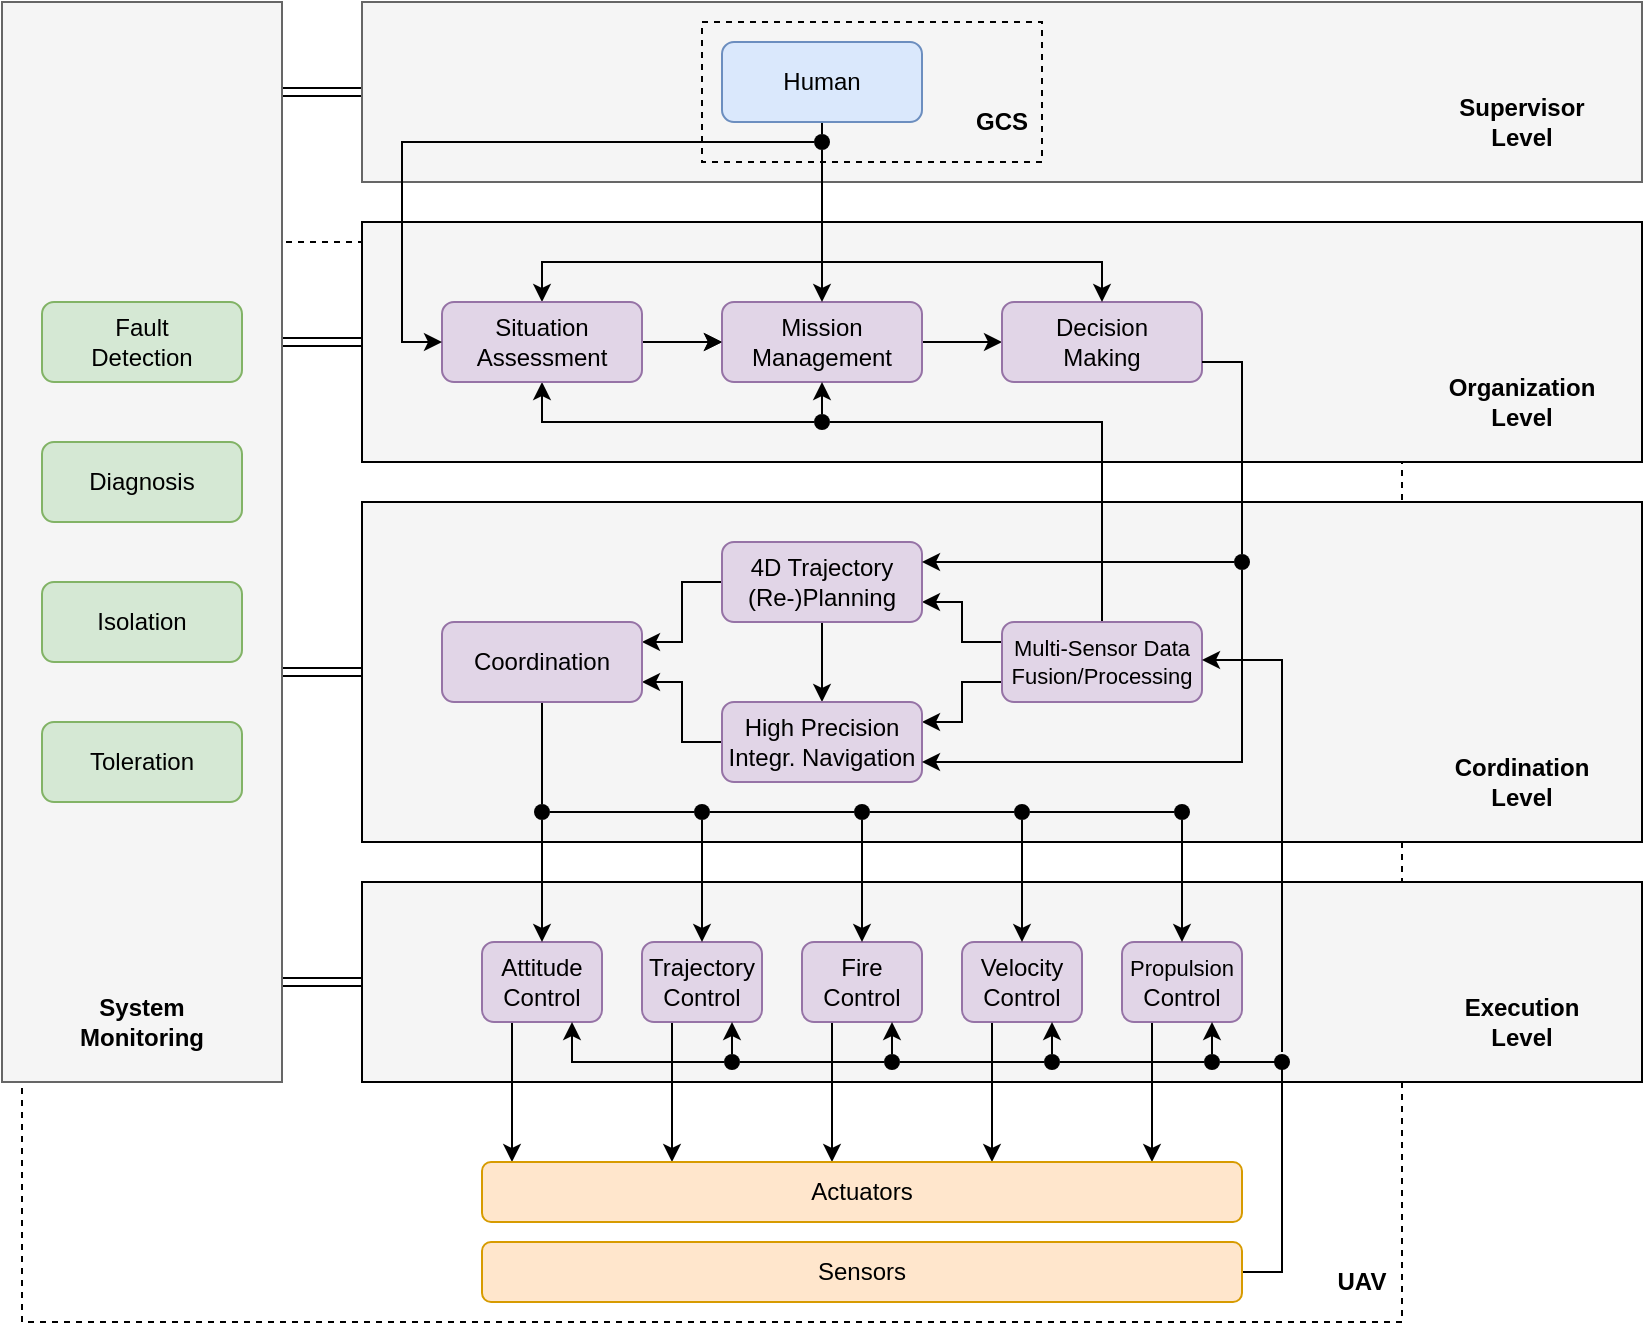 <mxfile version="12.1.4" type="device" pages="1"><diagram id="9xZXBV6ekAi7VDnVgfK0" name="Page-1"><mxGraphModel dx="1729" dy="530" grid="1" gridSize="10" guides="1" tooltips="1" connect="1" arrows="1" fold="1" page="1" pageScale="1" pageWidth="850" pageHeight="1100" math="0" shadow="0"><root><mxCell id="0"/><mxCell id="1" parent="0"/><mxCell id="wY0o9r1TM8tvXdrMcEN--170" value="" style="rounded=0;whiteSpace=wrap;html=1;dashed=1;fillColor=none;" parent="1" vertex="1"><mxGeometry x="-50" y="210" width="690" height="540" as="geometry"/></mxCell><mxCell id="wY0o9r1TM8tvXdrMcEN--191" value="" style="edgeStyle=none;shape=link;rounded=0;orthogonalLoop=1;jettySize=auto;html=1;startArrow=classic;startFill=0;endArrow=classic;endFill=0;strokeColor=#000000;" parent="1" source="wY0o9r1TM8tvXdrMcEN--129" edge="1"><mxGeometry relative="1" as="geometry"><mxPoint x="40" y="135" as="targetPoint"/></mxGeometry></mxCell><mxCell id="wY0o9r1TM8tvXdrMcEN--129" value="" style="rounded=0;whiteSpace=wrap;html=1;fillColor=#f5f5f5;strokeColor=#666666;fontColor=#333333;" parent="1" vertex="1"><mxGeometry x="120" y="90" width="640" height="90" as="geometry"/></mxCell><mxCell id="wY0o9r1TM8tvXdrMcEN--172" value="" style="rounded=0;whiteSpace=wrap;html=1;dashed=1;fillColor=none;" parent="1" vertex="1"><mxGeometry x="290" y="100" width="170" height="70" as="geometry"/></mxCell><mxCell id="wY0o9r1TM8tvXdrMcEN--185" value="" style="rounded=0;orthogonalLoop=1;jettySize=auto;html=1;startArrow=classic;startFill=0;endArrow=classic;endFill=0;strokeColor=#000000;shape=link;" parent="1" source="wY0o9r1TM8tvXdrMcEN--128" edge="1"><mxGeometry relative="1" as="geometry"><mxPoint x="40" y="580" as="targetPoint"/></mxGeometry></mxCell><mxCell id="wY0o9r1TM8tvXdrMcEN--128" value="" style="rounded=0;whiteSpace=wrap;html=1;fillColor=#f5f5f5;strokeColor=#000000;fontColor=#333333;" parent="1" vertex="1"><mxGeometry x="120" y="530" width="640" height="100" as="geometry"/></mxCell><mxCell id="wY0o9r1TM8tvXdrMcEN--187" value="" style="edgeStyle=none;shape=link;rounded=0;orthogonalLoop=1;jettySize=auto;html=1;startArrow=classic;startFill=0;endArrow=classic;endFill=0;strokeColor=#000000;" parent="1" source="wY0o9r1TM8tvXdrMcEN--127" edge="1"><mxGeometry relative="1" as="geometry"><mxPoint x="40" y="425" as="targetPoint"/></mxGeometry></mxCell><mxCell id="wY0o9r1TM8tvXdrMcEN--127" value="" style="rounded=0;whiteSpace=wrap;html=1;fillColor=#f5f5f5;strokeColor=#000000;fontColor=#333333;" parent="1" vertex="1"><mxGeometry x="120" y="340" width="640" height="170" as="geometry"/></mxCell><mxCell id="wY0o9r1TM8tvXdrMcEN--189" value="" style="edgeStyle=none;shape=link;rounded=0;orthogonalLoop=1;jettySize=auto;html=1;startArrow=classic;startFill=0;endArrow=classic;endFill=0;strokeColor=#000000;" parent="1" source="2LVLRNIlhhIpDmuXOOfF-21" edge="1"><mxGeometry relative="1" as="geometry"><mxPoint x="40" y="260" as="targetPoint"/></mxGeometry></mxCell><mxCell id="2LVLRNIlhhIpDmuXOOfF-21" value="" style="rounded=0;whiteSpace=wrap;html=1;fillColor=#f5f5f5;strokeColor=#000000;fontColor=#333333;" parent="1" vertex="1"><mxGeometry x="120" y="200" width="640" height="120" as="geometry"/></mxCell><mxCell id="wY0o9r1TM8tvXdrMcEN--20" value="" style="edgeStyle=orthogonalEdgeStyle;rounded=0;orthogonalLoop=1;jettySize=auto;html=1;endArrow=classic;endFill=1;" parent="1" source="SJ9XH6IDvFnvGOg-1nQ6-1" target="SJ9XH6IDvFnvGOg-1nQ6-2" edge="1"><mxGeometry relative="1" as="geometry"/></mxCell><mxCell id="wY0o9r1TM8tvXdrMcEN--21" value="" style="edgeStyle=orthogonalEdgeStyle;rounded=0;orthogonalLoop=1;jettySize=auto;html=1;endArrow=classic;endFill=1;" parent="1" source="SJ9XH6IDvFnvGOg-1nQ6-2" target="2LVLRNIlhhIpDmuXOOfF-1" edge="1"><mxGeometry relative="1" as="geometry"><Array as="points"><mxPoint x="320" y="250"/><mxPoint x="320" y="250"/></Array></mxGeometry></mxCell><mxCell id="SJ9XH6IDvFnvGOg-1nQ6-2" value="&lt;div&gt;Mission&lt;/div&gt;&lt;div&gt;Management&lt;/div&gt;" style="rounded=1;whiteSpace=wrap;html=1;fillColor=#e1d5e7;strokeColor=#9673a6;" parent="1" vertex="1"><mxGeometry x="300" y="240" width="100" height="40" as="geometry"/></mxCell><mxCell id="wY0o9r1TM8tvXdrMcEN--81" value="" style="edgeStyle=orthogonalEdgeStyle;rounded=0;orthogonalLoop=1;jettySize=auto;html=1;startArrow=none;startFill=0;endArrow=classic;endFill=1;exitX=0;exitY=0.25;exitDx=0;exitDy=0;entryX=1;entryY=0.75;entryDx=0;entryDy=0;" parent="1" source="SJ9XH6IDvFnvGOg-1nQ6-8" target="2LVLRNIlhhIpDmuXOOfF-6" edge="1"><mxGeometry relative="1" as="geometry"><mxPoint x="470" y="360" as="targetPoint"/><Array as="points"><mxPoint x="420" y="410"/><mxPoint x="420" y="390"/></Array></mxGeometry></mxCell><mxCell id="wY0o9r1TM8tvXdrMcEN--83" value="" style="edgeStyle=orthogonalEdgeStyle;rounded=0;orthogonalLoop=1;jettySize=auto;html=1;startArrow=none;startFill=0;endArrow=classic;endFill=1;entryX=1;entryY=0.25;entryDx=0;entryDy=0;exitX=0;exitY=0.75;exitDx=0;exitDy=0;" parent="1" source="SJ9XH6IDvFnvGOg-1nQ6-8" target="2LVLRNIlhhIpDmuXOOfF-7" edge="1"><mxGeometry relative="1" as="geometry"><mxPoint x="490" y="480" as="targetPoint"/><Array as="points"><mxPoint x="420" y="430"/><mxPoint x="420" y="450"/></Array></mxGeometry></mxCell><mxCell id="wY0o9r1TM8tvXdrMcEN--135" value="" style="edgeStyle=orthogonalEdgeStyle;rounded=0;orthogonalLoop=1;jettySize=auto;html=1;startArrow=none;startFill=0;endArrow=none;endFill=0;strokeColor=#000000;entryX=1;entryY=0.5;entryDx=0;entryDy=0;" parent="1" source="SJ9XH6IDvFnvGOg-1nQ6-8" target="wY0o9r1TM8tvXdrMcEN--92" edge="1"><mxGeometry relative="1" as="geometry"><mxPoint x="490" y="320" as="targetPoint"/><Array as="points"><mxPoint x="490" y="300"/></Array></mxGeometry></mxCell><mxCell id="SJ9XH6IDvFnvGOg-1nQ6-8" value="&lt;div style=&quot;font-size: 11px&quot;&gt;&lt;font style=&quot;font-size: 11px&quot;&gt;Multi-Sensor Data Fusion/Processing&lt;br&gt;&lt;/font&gt;&lt;/div&gt;" style="rounded=1;whiteSpace=wrap;html=1;fillColor=#e1d5e7;strokeColor=#9673a6;" parent="1" vertex="1"><mxGeometry x="440" y="400" width="100" height="40" as="geometry"/></mxCell><mxCell id="2LVLRNIlhhIpDmuXOOfF-1" value="&lt;div&gt;Decision&lt;/div&gt;&lt;div&gt;Making&lt;br&gt;&lt;/div&gt;" style="rounded=1;whiteSpace=wrap;html=1;fillColor=#e1d5e7;strokeColor=#9673a6;" parent="1" vertex="1"><mxGeometry x="440" y="240" width="100" height="40" as="geometry"/></mxCell><mxCell id="2LVLRNIlhhIpDmuXOOfF-4" value="&lt;div&gt;&lt;b&gt;Organization&lt;/b&gt;&lt;/div&gt;&lt;div&gt;&lt;b&gt;Level&lt;/b&gt;&lt;/div&gt;" style="text;html=1;strokeColor=none;fillColor=none;align=center;verticalAlign=middle;whiteSpace=wrap;rounded=0;" parent="1" vertex="1"><mxGeometry x="640" y="260" width="120" height="60" as="geometry"/></mxCell><mxCell id="wY0o9r1TM8tvXdrMcEN--72" value="" style="edgeStyle=orthogonalEdgeStyle;rounded=0;orthogonalLoop=1;jettySize=auto;html=1;startArrow=none;startFill=0;endArrow=classic;endFill=1;" parent="1" source="2LVLRNIlhhIpDmuXOOfF-6" target="2LVLRNIlhhIpDmuXOOfF-7" edge="1"><mxGeometry relative="1" as="geometry"/></mxCell><mxCell id="wY0o9r1TM8tvXdrMcEN--76" value="" style="edgeStyle=orthogonalEdgeStyle;rounded=0;orthogonalLoop=1;jettySize=auto;html=1;startArrow=none;startFill=0;endArrow=classic;endFill=1;entryX=1;entryY=0.25;entryDx=0;entryDy=0;" parent="1" source="2LVLRNIlhhIpDmuXOOfF-6" target="2LVLRNIlhhIpDmuXOOfF-8" edge="1"><mxGeometry relative="1" as="geometry"><mxPoint x="360" y="380" as="targetPoint"/><Array as="points"><mxPoint x="280" y="380"/><mxPoint x="280" y="410"/></Array></mxGeometry></mxCell><mxCell id="2LVLRNIlhhIpDmuXOOfF-6" value="&lt;div&gt;4D Trajectory&lt;/div&gt;&lt;div&gt;(Re-)Planning&lt;/div&gt;" style="rounded=1;whiteSpace=wrap;html=1;fillColor=#e1d5e7;strokeColor=#9673a6;" parent="1" vertex="1"><mxGeometry x="300" y="360" width="100" height="40" as="geometry"/></mxCell><mxCell id="wY0o9r1TM8tvXdrMcEN--74" value="" style="edgeStyle=orthogonalEdgeStyle;rounded=0;orthogonalLoop=1;jettySize=auto;html=1;startArrow=none;startFill=0;endArrow=classic;endFill=1;entryX=1;entryY=0.75;entryDx=0;entryDy=0;" parent="1" source="2LVLRNIlhhIpDmuXOOfF-7" target="2LVLRNIlhhIpDmuXOOfF-8" edge="1"><mxGeometry relative="1" as="geometry"><mxPoint x="360" y="460" as="targetPoint"/></mxGeometry></mxCell><mxCell id="2LVLRNIlhhIpDmuXOOfF-7" value="&lt;div&gt;&lt;font style=&quot;font-size: 12px&quot;&gt;&lt;font style=&quot;font-size: 12px&quot;&gt;High Precision&lt;/font&gt; Integr. Navigation&lt;/font&gt;&lt;/div&gt;" style="rounded=1;whiteSpace=wrap;html=1;fillColor=#e1d5e7;strokeColor=#9673a6;" parent="1" vertex="1"><mxGeometry x="300" y="440" width="100" height="40" as="geometry"/></mxCell><mxCell id="wY0o9r1TM8tvXdrMcEN--103" value="" style="edgeStyle=none;rounded=0;orthogonalLoop=1;jettySize=auto;html=1;startArrow=none;startFill=0;endArrow=none;endFill=0;strokeColor=#000000;entryX=0.5;entryY=0;entryDx=0;entryDy=0;" parent="1" source="2LVLRNIlhhIpDmuXOOfF-8" target="wY0o9r1TM8tvXdrMcEN--101" edge="1"><mxGeometry relative="1" as="geometry"><mxPoint x="210" y="520" as="targetPoint"/></mxGeometry></mxCell><mxCell id="2LVLRNIlhhIpDmuXOOfF-8" value="Coordination" style="rounded=1;whiteSpace=wrap;html=1;fillColor=#e1d5e7;strokeColor=#9673a6;" parent="1" vertex="1"><mxGeometry x="160" y="400" width="100" height="40" as="geometry"/></mxCell><mxCell id="2LVLRNIlhhIpDmuXOOfF-10" value="&lt;b&gt;Cordination&lt;/b&gt;&lt;div&gt;&lt;b&gt;Level&lt;/b&gt;&lt;/div&gt;" style="text;html=1;strokeColor=none;fillColor=none;align=center;verticalAlign=middle;whiteSpace=wrap;rounded=0;" parent="1" vertex="1"><mxGeometry x="640" y="450" width="120" height="60" as="geometry"/></mxCell><mxCell id="wY0o9r1TM8tvXdrMcEN--143" value="" style="edgeStyle=none;rounded=0;orthogonalLoop=1;jettySize=auto;html=1;startArrow=none;startFill=0;endArrow=classic;endFill=1;strokeColor=#000000;exitX=0.25;exitY=1;exitDx=0;exitDy=0;" parent="1" source="2LVLRNIlhhIpDmuXOOfF-12" edge="1"><mxGeometry relative="1" as="geometry"><mxPoint x="195" y="670" as="targetPoint"/></mxGeometry></mxCell><mxCell id="2LVLRNIlhhIpDmuXOOfF-12" value="&lt;div&gt;Attitude &lt;br&gt;&lt;/div&gt;&lt;div&gt;Control&lt;/div&gt;" style="rounded=1;whiteSpace=wrap;html=1;fillColor=#e1d5e7;strokeColor=#9673a6;" parent="1" vertex="1"><mxGeometry x="180" y="560" width="60" height="40" as="geometry"/></mxCell><mxCell id="wY0o9r1TM8tvXdrMcEN--144" value="" style="edgeStyle=none;rounded=0;orthogonalLoop=1;jettySize=auto;html=1;startArrow=none;startFill=0;endArrow=classic;endFill=1;strokeColor=#000000;exitX=0.25;exitY=1;exitDx=0;exitDy=0;" parent="1" source="2LVLRNIlhhIpDmuXOOfF-13" edge="1"><mxGeometry relative="1" as="geometry"><mxPoint x="275" y="670" as="targetPoint"/></mxGeometry></mxCell><mxCell id="2LVLRNIlhhIpDmuXOOfF-13" value="Trajectory Control" style="rounded=1;whiteSpace=wrap;html=1;fillColor=#e1d5e7;strokeColor=#9673a6;" parent="1" vertex="1"><mxGeometry x="260" y="560" width="60" height="40" as="geometry"/></mxCell><mxCell id="wY0o9r1TM8tvXdrMcEN--145" value="" style="edgeStyle=none;rounded=0;orthogonalLoop=1;jettySize=auto;html=1;startArrow=none;startFill=0;endArrow=classic;endFill=1;strokeColor=#000000;exitX=0.25;exitY=1;exitDx=0;exitDy=0;" parent="1" source="2LVLRNIlhhIpDmuXOOfF-14" edge="1"><mxGeometry relative="1" as="geometry"><mxPoint x="355" y="670" as="targetPoint"/></mxGeometry></mxCell><mxCell id="2LVLRNIlhhIpDmuXOOfF-14" value="&lt;div&gt;Fire &lt;br&gt;&lt;/div&gt;&lt;div&gt;Control&lt;/div&gt;" style="rounded=1;whiteSpace=wrap;html=1;fillColor=#e1d5e7;strokeColor=#9673a6;" parent="1" vertex="1"><mxGeometry x="340" y="560" width="60" height="40" as="geometry"/></mxCell><mxCell id="wY0o9r1TM8tvXdrMcEN--146" value="" style="edgeStyle=none;rounded=0;orthogonalLoop=1;jettySize=auto;html=1;startArrow=none;startFill=0;endArrow=classic;endFill=1;strokeColor=#000000;exitX=0.25;exitY=1;exitDx=0;exitDy=0;" parent="1" source="2LVLRNIlhhIpDmuXOOfF-15" edge="1"><mxGeometry relative="1" as="geometry"><mxPoint x="435" y="670" as="targetPoint"/></mxGeometry></mxCell><mxCell id="2LVLRNIlhhIpDmuXOOfF-15" value="&lt;div&gt;Velocity &lt;br&gt;&lt;/div&gt;&lt;div&gt;Control&lt;/div&gt;" style="rounded=1;whiteSpace=wrap;html=1;fillColor=#e1d5e7;strokeColor=#9673a6;" parent="1" vertex="1"><mxGeometry x="420" y="560" width="60" height="40" as="geometry"/></mxCell><mxCell id="wY0o9r1TM8tvXdrMcEN--147" value="" style="edgeStyle=none;rounded=0;orthogonalLoop=1;jettySize=auto;html=1;startArrow=none;startFill=0;endArrow=classic;endFill=1;strokeColor=#000000;exitX=0.25;exitY=1;exitDx=0;exitDy=0;" parent="1" source="2LVLRNIlhhIpDmuXOOfF-16" edge="1"><mxGeometry relative="1" as="geometry"><mxPoint x="515" y="670" as="targetPoint"/></mxGeometry></mxCell><mxCell id="2LVLRNIlhhIpDmuXOOfF-16" value="&lt;font style=&quot;font-size: 11px&quot;&gt;Propulsion &lt;font style=&quot;font-size: 12px&quot;&gt;Control&lt;/font&gt;&lt;/font&gt;" style="rounded=1;whiteSpace=wrap;html=1;fillColor=#e1d5e7;strokeColor=#9673a6;" parent="1" vertex="1"><mxGeometry x="500" y="560" width="60" height="40" as="geometry"/></mxCell><mxCell id="2LVLRNIlhhIpDmuXOOfF-17" value="&lt;b&gt;Execution&lt;br&gt;&lt;/b&gt;&lt;div&gt;&lt;b&gt;Level&lt;/b&gt;&lt;/div&gt;" style="text;html=1;strokeColor=none;fillColor=none;align=center;verticalAlign=middle;whiteSpace=wrap;rounded=0;" parent="1" vertex="1"><mxGeometry x="640" y="570" width="120" height="60" as="geometry"/></mxCell><mxCell id="2LVLRNIlhhIpDmuXOOfF-22" value="&lt;div&gt;&lt;b&gt;Supervisor&lt;/b&gt;&lt;/div&gt;&lt;div&gt;&lt;b&gt;Level&lt;/b&gt;&lt;/div&gt;" style="text;html=1;strokeColor=none;fillColor=none;align=center;verticalAlign=middle;whiteSpace=wrap;rounded=0;" parent="1" vertex="1"><mxGeometry x="640" y="120" width="120" height="60" as="geometry"/></mxCell><mxCell id="wY0o9r1TM8tvXdrMcEN--13" value="Actuators" style="rounded=1;whiteSpace=wrap;html=1;fillColor=#ffe6cc;strokeColor=#d79b00;" parent="1" vertex="1"><mxGeometry x="180" y="670" width="380" height="30" as="geometry"/></mxCell><mxCell id="wY0o9r1TM8tvXdrMcEN--165" value="" style="edgeStyle=orthogonalEdgeStyle;rounded=0;orthogonalLoop=1;jettySize=auto;html=1;startArrow=none;startFill=0;endArrow=none;endFill=0;strokeColor=#000000;entryX=1;entryY=0.5;entryDx=0;entryDy=0;exitX=1;exitY=0.5;exitDx=0;exitDy=0;" parent="1" source="wY0o9r1TM8tvXdrMcEN--14" target="wY0o9r1TM8tvXdrMcEN--155" edge="1"><mxGeometry relative="1" as="geometry"><mxPoint x="640" y="705" as="targetPoint"/></mxGeometry></mxCell><mxCell id="wY0o9r1TM8tvXdrMcEN--14" value="Sensors" style="rounded=1;whiteSpace=wrap;html=1;fillColor=#ffe6cc;strokeColor=#d79b00;" parent="1" vertex="1"><mxGeometry x="180" y="710" width="380" height="30" as="geometry"/></mxCell><mxCell id="wY0o9r1TM8tvXdrMcEN--23" value="" style="rounded=0;orthogonalLoop=1;jettySize=auto;html=1;endArrow=none;endFill=0;entryX=0.5;entryY=0;entryDx=0;entryDy=0;exitX=0.5;exitY=1;exitDx=0;exitDy=0;" parent="1" source="wY0o9r1TM8tvXdrMcEN--17" target="wY0o9r1TM8tvXdrMcEN--57" edge="1"><mxGeometry relative="1" as="geometry"><mxPoint x="80" y="80" as="targetPoint"/></mxGeometry></mxCell><mxCell id="wY0o9r1TM8tvXdrMcEN--17" value="Human" style="rounded=1;whiteSpace=wrap;html=1;fillColor=#dae8fc;strokeColor=#6c8ebf;" parent="1" vertex="1"><mxGeometry x="300" y="110" width="100" height="40" as="geometry"/></mxCell><mxCell id="wY0o9r1TM8tvXdrMcEN--50" value="" style="edgeStyle=orthogonalEdgeStyle;rounded=0;orthogonalLoop=1;jettySize=auto;html=1;startArrow=classic;startFill=1;endArrow=classic;endFill=1;entryX=0.5;entryY=0;entryDx=0;entryDy=0;exitX=0.5;exitY=0;exitDx=0;exitDy=0;" parent="1" source="SJ9XH6IDvFnvGOg-1nQ6-1" target="2LVLRNIlhhIpDmuXOOfF-1" edge="1"><mxGeometry relative="1" as="geometry"><mxPoint x="420" y="144.0" as="sourcePoint"/><mxPoint x="420" y="225" as="targetPoint"/><Array as="points"><mxPoint x="210" y="220"/><mxPoint x="490" y="220"/></Array></mxGeometry></mxCell><mxCell id="wY0o9r1TM8tvXdrMcEN--66" value="" style="edgeStyle=orthogonalEdgeStyle;rounded=0;orthogonalLoop=1;jettySize=auto;html=1;startArrow=none;startFill=0;endArrow=none;endFill=0;exitX=1;exitY=0.75;exitDx=0;exitDy=0;" parent="1" source="2LVLRNIlhhIpDmuXOOfF-1" target="wY0o9r1TM8tvXdrMcEN--65" edge="1"><mxGeometry relative="1" as="geometry"><mxPoint x="560" y="264" as="sourcePoint"/></mxGeometry></mxCell><mxCell id="wY0o9r1TM8tvXdrMcEN--59" value="" style="rounded=0;orthogonalLoop=1;jettySize=auto;html=1;startArrow=none;startFill=0;endArrow=classic;endFill=1;entryX=0;entryY=0.5;entryDx=0;entryDy=0;" parent="1" source="SJ9XH6IDvFnvGOg-1nQ6-1" target="SJ9XH6IDvFnvGOg-1nQ6-2" edge="1"><mxGeometry relative="1" as="geometry"><mxPoint x="140" y="265" as="targetPoint"/></mxGeometry></mxCell><mxCell id="wY0o9r1TM8tvXdrMcEN--62" value="" style="rounded=0;orthogonalLoop=1;jettySize=auto;html=1;startArrow=none;startFill=0;endArrow=classic;endFill=1;entryX=0.5;entryY=0;entryDx=0;entryDy=0;" parent="1" source="wY0o9r1TM8tvXdrMcEN--57" target="SJ9XH6IDvFnvGOg-1nQ6-2" edge="1"><mxGeometry relative="1" as="geometry"><mxPoint x="55" y="180" as="targetPoint"/></mxGeometry></mxCell><mxCell id="wY0o9r1TM8tvXdrMcEN--57" value="" style="ellipse;whiteSpace=wrap;html=1;aspect=fixed;dashed=1;fillColor=#000000;strokeColor=none;" parent="1" vertex="1"><mxGeometry x="346" y="156" width="8" height="8" as="geometry"/></mxCell><mxCell id="wY0o9r1TM8tvXdrMcEN--69" value="" style="edgeStyle=orthogonalEdgeStyle;rounded=0;orthogonalLoop=1;jettySize=auto;html=1;startArrow=none;startFill=0;endArrow=classic;endFill=1;entryX=1;entryY=0.25;entryDx=0;entryDy=0;" parent="1" source="wY0o9r1TM8tvXdrMcEN--65" target="2LVLRNIlhhIpDmuXOOfF-6" edge="1"><mxGeometry relative="1" as="geometry"><Array as="points"><mxPoint x="500" y="370"/><mxPoint x="500" y="370"/></Array></mxGeometry></mxCell><mxCell id="wY0o9r1TM8tvXdrMcEN--71" value="" style="edgeStyle=orthogonalEdgeStyle;rounded=0;orthogonalLoop=1;jettySize=auto;html=1;startArrow=none;startFill=0;endArrow=classic;endFill=1;entryX=1;entryY=0.75;entryDx=0;entryDy=0;" parent="1" source="wY0o9r1TM8tvXdrMcEN--65" target="2LVLRNIlhhIpDmuXOOfF-7" edge="1"><mxGeometry relative="1" as="geometry"><mxPoint x="560" y="465" as="targetPoint"/><Array as="points"><mxPoint x="560" y="470"/></Array></mxGeometry></mxCell><mxCell id="wY0o9r1TM8tvXdrMcEN--65" value="" style="ellipse;whiteSpace=wrap;html=1;dashed=1;fillColor=#000000;strokeColor=none;aspect=fixed;" parent="1" vertex="1"><mxGeometry x="556" y="366" width="8" height="8" as="geometry"/></mxCell><mxCell id="wY0o9r1TM8tvXdrMcEN--137" value="" style="rounded=0;orthogonalLoop=1;jettySize=auto;html=1;startArrow=none;startFill=0;endArrow=classic;endFill=1;strokeColor=#000000;entryX=0.5;entryY=1;entryDx=0;entryDy=0;" parent="1" source="wY0o9r1TM8tvXdrMcEN--92" target="SJ9XH6IDvFnvGOg-1nQ6-2" edge="1"><mxGeometry relative="1" as="geometry"><mxPoint x="346" y="216" as="targetPoint"/></mxGeometry></mxCell><mxCell id="wY0o9r1TM8tvXdrMcEN--139" value="" style="edgeStyle=orthogonalEdgeStyle;rounded=0;orthogonalLoop=1;jettySize=auto;html=1;startArrow=none;startFill=0;endArrow=classic;endFill=1;strokeColor=#000000;entryX=0.5;entryY=1;entryDx=0;entryDy=0;" parent="1" source="wY0o9r1TM8tvXdrMcEN--92" target="SJ9XH6IDvFnvGOg-1nQ6-1" edge="1"><mxGeometry relative="1" as="geometry"><mxPoint x="266" y="300" as="targetPoint"/></mxGeometry></mxCell><mxCell id="wY0o9r1TM8tvXdrMcEN--92" value="" style="ellipse;whiteSpace=wrap;html=1;aspect=fixed;dashed=1;fillColor=#000000;strokeColor=none;" parent="1" vertex="1"><mxGeometry x="346" y="296" width="8" height="8" as="geometry"/></mxCell><mxCell id="wY0o9r1TM8tvXdrMcEN--110" value="" style="rounded=0;orthogonalLoop=1;jettySize=auto;html=1;startArrow=none;startFill=0;endArrow=none;endFill=0;strokeColor=#000000;" parent="1" source="wY0o9r1TM8tvXdrMcEN--101" target="wY0o9r1TM8tvXdrMcEN--109" edge="1"><mxGeometry relative="1" as="geometry"/></mxCell><mxCell id="wY0o9r1TM8tvXdrMcEN--118" value="" style="rounded=0;orthogonalLoop=1;jettySize=auto;html=1;startArrow=none;startFill=0;endArrow=classic;endFill=1;strokeColor=#000000;entryX=0.5;entryY=0;entryDx=0;entryDy=0;" parent="1" source="wY0o9r1TM8tvXdrMcEN--101" target="2LVLRNIlhhIpDmuXOOfF-12" edge="1"><mxGeometry relative="1" as="geometry"><mxPoint x="210" y="625" as="targetPoint"/></mxGeometry></mxCell><mxCell id="wY0o9r1TM8tvXdrMcEN--101" value="" style="ellipse;whiteSpace=wrap;html=1;dashed=1;fillColor=#000000;strokeColor=none;aspect=fixed;" parent="1" vertex="1"><mxGeometry x="206" y="491" width="8" height="8" as="geometry"/></mxCell><mxCell id="wY0o9r1TM8tvXdrMcEN--112" value="" style="rounded=0;orthogonalLoop=1;jettySize=auto;html=1;startArrow=none;startFill=0;endArrow=none;endFill=0;strokeColor=#000000;" parent="1" source="wY0o9r1TM8tvXdrMcEN--109" target="wY0o9r1TM8tvXdrMcEN--111" edge="1"><mxGeometry relative="1" as="geometry"/></mxCell><mxCell id="wY0o9r1TM8tvXdrMcEN--120" value="" style="edgeStyle=none;rounded=0;orthogonalLoop=1;jettySize=auto;html=1;startArrow=none;startFill=0;endArrow=classic;endFill=1;strokeColor=#000000;entryX=0.5;entryY=0;entryDx=0;entryDy=0;" parent="1" source="wY0o9r1TM8tvXdrMcEN--109" target="2LVLRNIlhhIpDmuXOOfF-13" edge="1"><mxGeometry relative="1" as="geometry"><mxPoint x="290" y="625" as="targetPoint"/></mxGeometry></mxCell><mxCell id="wY0o9r1TM8tvXdrMcEN--109" value="" style="ellipse;whiteSpace=wrap;html=1;dashed=1;fillColor=#000000;strokeColor=none;aspect=fixed;" parent="1" vertex="1"><mxGeometry x="286" y="491" width="8" height="8" as="geometry"/></mxCell><mxCell id="wY0o9r1TM8tvXdrMcEN--114" value="" style="rounded=0;orthogonalLoop=1;jettySize=auto;html=1;startArrow=none;startFill=0;endArrow=none;endFill=0;strokeColor=#000000;" parent="1" source="wY0o9r1TM8tvXdrMcEN--111" target="wY0o9r1TM8tvXdrMcEN--113" edge="1"><mxGeometry relative="1" as="geometry"/></mxCell><mxCell id="wY0o9r1TM8tvXdrMcEN--122" value="" style="edgeStyle=none;rounded=0;orthogonalLoop=1;jettySize=auto;html=1;startArrow=none;startFill=0;endArrow=classic;endFill=1;strokeColor=#000000;entryX=0.5;entryY=0;entryDx=0;entryDy=0;" parent="1" source="wY0o9r1TM8tvXdrMcEN--111" target="2LVLRNIlhhIpDmuXOOfF-14" edge="1"><mxGeometry relative="1" as="geometry"><mxPoint x="370" y="625" as="targetPoint"/></mxGeometry></mxCell><mxCell id="wY0o9r1TM8tvXdrMcEN--111" value="" style="ellipse;whiteSpace=wrap;html=1;dashed=1;fillColor=#000000;strokeColor=none;aspect=fixed;" parent="1" vertex="1"><mxGeometry x="366" y="491" width="8" height="8" as="geometry"/></mxCell><mxCell id="wY0o9r1TM8tvXdrMcEN--116" value="" style="rounded=0;orthogonalLoop=1;jettySize=auto;html=1;startArrow=none;startFill=0;endArrow=none;endFill=0;strokeColor=#000000;" parent="1" source="wY0o9r1TM8tvXdrMcEN--113" target="wY0o9r1TM8tvXdrMcEN--115" edge="1"><mxGeometry relative="1" as="geometry"/></mxCell><mxCell id="wY0o9r1TM8tvXdrMcEN--124" value="" style="edgeStyle=none;rounded=0;orthogonalLoop=1;jettySize=auto;html=1;startArrow=none;startFill=0;endArrow=classic;endFill=1;strokeColor=#000000;entryX=0.5;entryY=0;entryDx=0;entryDy=0;" parent="1" source="wY0o9r1TM8tvXdrMcEN--113" target="2LVLRNIlhhIpDmuXOOfF-15" edge="1"><mxGeometry relative="1" as="geometry"><mxPoint x="450" y="625" as="targetPoint"/></mxGeometry></mxCell><mxCell id="wY0o9r1TM8tvXdrMcEN--113" value="" style="ellipse;whiteSpace=wrap;html=1;dashed=1;fillColor=#000000;strokeColor=none;aspect=fixed;" parent="1" vertex="1"><mxGeometry x="446" y="491" width="8" height="8" as="geometry"/></mxCell><mxCell id="wY0o9r1TM8tvXdrMcEN--126" value="" style="edgeStyle=none;rounded=0;orthogonalLoop=1;jettySize=auto;html=1;startArrow=none;startFill=0;endArrow=classic;endFill=1;strokeColor=#000000;entryX=0.5;entryY=0;entryDx=0;entryDy=0;" parent="1" source="wY0o9r1TM8tvXdrMcEN--115" target="2LVLRNIlhhIpDmuXOOfF-16" edge="1"><mxGeometry relative="1" as="geometry"><mxPoint x="530" y="625" as="targetPoint"/></mxGeometry></mxCell><mxCell id="wY0o9r1TM8tvXdrMcEN--115" value="" style="ellipse;whiteSpace=wrap;html=1;dashed=1;fillColor=#000000;strokeColor=none;aspect=fixed;" parent="1" vertex="1"><mxGeometry x="526" y="491" width="8" height="8" as="geometry"/></mxCell><mxCell id="SJ9XH6IDvFnvGOg-1nQ6-1" value="&lt;div&gt;Situation &lt;br&gt;&lt;/div&gt;&lt;div&gt;Assessment&lt;/div&gt;" style="rounded=1;whiteSpace=wrap;html=1;fillColor=#e1d5e7;strokeColor=#9673a6;" parent="1" vertex="1"><mxGeometry x="160" y="240" width="100" height="40" as="geometry"/></mxCell><mxCell id="wY0o9r1TM8tvXdrMcEN--130" value="" style="edgeStyle=orthogonalEdgeStyle;rounded=0;orthogonalLoop=1;jettySize=auto;html=1;startArrow=none;startFill=0;endArrow=classic;endFill=1;exitX=0;exitY=0.5;exitDx=0;exitDy=0;entryX=0;entryY=0.5;entryDx=0;entryDy=0;" parent="1" source="wY0o9r1TM8tvXdrMcEN--57" target="SJ9XH6IDvFnvGOg-1nQ6-1" edge="1"><mxGeometry relative="1" as="geometry"><mxPoint x="134.004" y="188.172" as="sourcePoint"/><mxPoint x="110" y="260" as="targetPoint"/><Array as="points"/></mxGeometry></mxCell><mxCell id="wY0o9r1TM8tvXdrMcEN--151" value="" style="edgeStyle=orthogonalEdgeStyle;rounded=0;orthogonalLoop=1;jettySize=auto;html=1;startArrow=none;startFill=0;endArrow=classic;endFill=1;strokeColor=#000000;entryX=0.75;entryY=1;entryDx=0;entryDy=0;exitX=0;exitY=0.5;exitDx=0;exitDy=0;" parent="1" source="wY0o9r1TM8tvXdrMcEN--152" target="2LVLRNIlhhIpDmuXOOfF-12" edge="1"><mxGeometry relative="1" as="geometry"><mxPoint x="225" y="616" as="sourcePoint"/><mxPoint x="224" y="530" as="targetPoint"/></mxGeometry></mxCell><mxCell id="wY0o9r1TM8tvXdrMcEN--157" value="" style="edgeStyle=none;rounded=0;orthogonalLoop=1;jettySize=auto;html=1;startArrow=none;startFill=0;endArrow=classic;endFill=1;strokeColor=#000000;entryX=0.75;entryY=1;entryDx=0;entryDy=0;" parent="1" source="wY0o9r1TM8tvXdrMcEN--152" target="2LVLRNIlhhIpDmuXOOfF-13" edge="1"><mxGeometry relative="1" as="geometry"><mxPoint x="304" y="536" as="targetPoint"/></mxGeometry></mxCell><mxCell id="wY0o9r1TM8tvXdrMcEN--152" value="" style="ellipse;whiteSpace=wrap;html=1;dashed=1;fillColor=#000000;strokeColor=none;aspect=fixed;" parent="1" vertex="1"><mxGeometry x="301" y="616" width="8" height="8" as="geometry"/></mxCell><mxCell id="wY0o9r1TM8tvXdrMcEN--159" value="" style="edgeStyle=none;rounded=0;orthogonalLoop=1;jettySize=auto;html=1;startArrow=none;startFill=0;endArrow=classic;endFill=1;strokeColor=#000000;entryX=0.75;entryY=1;entryDx=0;entryDy=0;" parent="1" source="wY0o9r1TM8tvXdrMcEN--153" target="2LVLRNIlhhIpDmuXOOfF-14" edge="1"><mxGeometry relative="1" as="geometry"><mxPoint x="384" y="536" as="targetPoint"/></mxGeometry></mxCell><mxCell id="wY0o9r1TM8tvXdrMcEN--168" value="" style="edgeStyle=orthogonalEdgeStyle;rounded=0;orthogonalLoop=1;jettySize=auto;html=1;startArrow=none;startFill=0;endArrow=none;endFill=0;strokeColor=#000000;" parent="1" source="wY0o9r1TM8tvXdrMcEN--153" target="wY0o9r1TM8tvXdrMcEN--152" edge="1"><mxGeometry relative="1" as="geometry"/></mxCell><mxCell id="wY0o9r1TM8tvXdrMcEN--153" value="" style="ellipse;whiteSpace=wrap;html=1;dashed=1;fillColor=#000000;strokeColor=none;aspect=fixed;" parent="1" vertex="1"><mxGeometry x="381" y="616" width="8" height="8" as="geometry"/></mxCell><mxCell id="wY0o9r1TM8tvXdrMcEN--161" value="" style="edgeStyle=none;rounded=0;orthogonalLoop=1;jettySize=auto;html=1;startArrow=none;startFill=0;endArrow=classic;endFill=1;strokeColor=#000000;entryX=0.75;entryY=1;entryDx=0;entryDy=0;" parent="1" source="wY0o9r1TM8tvXdrMcEN--154" target="2LVLRNIlhhIpDmuXOOfF-15" edge="1"><mxGeometry relative="1" as="geometry"><mxPoint x="474" y="536" as="targetPoint"/></mxGeometry></mxCell><mxCell id="wY0o9r1TM8tvXdrMcEN--167" value="" style="edgeStyle=orthogonalEdgeStyle;rounded=0;orthogonalLoop=1;jettySize=auto;html=1;startArrow=none;startFill=0;endArrow=none;endFill=0;strokeColor=#000000;" parent="1" source="wY0o9r1TM8tvXdrMcEN--154" target="wY0o9r1TM8tvXdrMcEN--153" edge="1"><mxGeometry relative="1" as="geometry"/></mxCell><mxCell id="wY0o9r1TM8tvXdrMcEN--154" value="" style="ellipse;whiteSpace=wrap;html=1;dashed=1;fillColor=#000000;strokeColor=none;aspect=fixed;" parent="1" vertex="1"><mxGeometry x="461" y="616" width="8" height="8" as="geometry"/></mxCell><mxCell id="wY0o9r1TM8tvXdrMcEN--163" value="" style="edgeStyle=none;rounded=0;orthogonalLoop=1;jettySize=auto;html=1;startArrow=none;startFill=0;endArrow=classic;endFill=1;strokeColor=#000000;entryX=0.75;entryY=1;entryDx=0;entryDy=0;" parent="1" source="wY0o9r1TM8tvXdrMcEN--155" target="2LVLRNIlhhIpDmuXOOfF-16" edge="1"><mxGeometry relative="1" as="geometry"><mxPoint x="552" y="536" as="targetPoint"/></mxGeometry></mxCell><mxCell id="wY0o9r1TM8tvXdrMcEN--166" value="" style="edgeStyle=orthogonalEdgeStyle;rounded=0;orthogonalLoop=1;jettySize=auto;html=1;startArrow=none;startFill=0;endArrow=none;endFill=0;strokeColor=#000000;" parent="1" source="wY0o9r1TM8tvXdrMcEN--155" target="wY0o9r1TM8tvXdrMcEN--154" edge="1"><mxGeometry relative="1" as="geometry"/></mxCell><mxCell id="wY0o9r1TM8tvXdrMcEN--155" value="" style="ellipse;whiteSpace=wrap;html=1;dashed=1;fillColor=#000000;strokeColor=none;aspect=fixed;" parent="1" vertex="1"><mxGeometry x="541" y="616" width="8" height="8" as="geometry"/></mxCell><mxCell id="wY0o9r1TM8tvXdrMcEN--171" value="&lt;b&gt;UAV&lt;/b&gt;" style="text;html=1;strokeColor=none;fillColor=none;align=center;verticalAlign=middle;whiteSpace=wrap;rounded=0;" parent="1" vertex="1"><mxGeometry x="600" y="710" width="40" height="40" as="geometry"/></mxCell><mxCell id="wY0o9r1TM8tvXdrMcEN--173" value="&lt;b&gt;GCS&lt;/b&gt;" style="text;html=1;strokeColor=none;fillColor=none;align=center;verticalAlign=middle;whiteSpace=wrap;rounded=0;" parent="1" vertex="1"><mxGeometry x="420" y="130.103" width="40" height="40" as="geometry"/></mxCell><mxCell id="wY0o9r1TM8tvXdrMcEN--180" value="" style="edgeStyle=orthogonalEdgeStyle;rounded=0;orthogonalLoop=1;jettySize=auto;html=1;startArrow=none;startFill=0;endArrow=classic;endFill=1;strokeColor=#000000;entryX=1;entryY=0.5;entryDx=0;entryDy=0;" parent="1" edge="1"><mxGeometry relative="1" as="geometry"><mxPoint x="540" y="419" as="targetPoint"/><Array as="points"><mxPoint x="580" y="419"/></Array><mxPoint x="580" y="615" as="sourcePoint"/></mxGeometry></mxCell><mxCell id="wY0o9r1TM8tvXdrMcEN--178" value="" style="ellipse;whiteSpace=wrap;html=1;dashed=1;fillColor=#000000;strokeColor=none;aspect=fixed;" parent="1" vertex="1"><mxGeometry x="576" y="616" width="8" height="8" as="geometry"/></mxCell><mxCell id="wY0o9r1TM8tvXdrMcEN--181" value="" style="rounded=0;whiteSpace=wrap;html=1;fillColor=#f5f5f5;strokeColor=#666666;fontColor=#333333;" parent="1" vertex="1"><mxGeometry x="-60" y="90" width="140" height="540" as="geometry"/></mxCell><mxCell id="wY0o9r1TM8tvXdrMcEN--182" value="&lt;div&gt;&lt;b&gt;System&lt;/b&gt;&lt;/div&gt;&lt;div&gt;&lt;b&gt;Monitoring&lt;br&gt;&lt;/b&gt;&lt;/div&gt;" style="text;html=1;strokeColor=none;fillColor=none;align=center;verticalAlign=middle;whiteSpace=wrap;rounded=0;" parent="1" vertex="1"><mxGeometry x="-50" y="570" width="120" height="60" as="geometry"/></mxCell><mxCell id="wY0o9r1TM8tvXdrMcEN--192" value="&lt;div&gt;Fault &lt;br&gt;&lt;/div&gt;&lt;div&gt;Detection&lt;/div&gt;" style="rounded=1;whiteSpace=wrap;html=1;fillColor=#d5e8d4;strokeColor=#82b366;" parent="1" vertex="1"><mxGeometry x="-40" y="240" width="100" height="40" as="geometry"/></mxCell><mxCell id="wY0o9r1TM8tvXdrMcEN--193" value="Diagnosis" style="rounded=1;whiteSpace=wrap;html=1;fillColor=#d5e8d4;strokeColor=#82b366;" parent="1" vertex="1"><mxGeometry x="-40" y="310" width="100" height="40" as="geometry"/></mxCell><mxCell id="wY0o9r1TM8tvXdrMcEN--194" value="Isolation" style="rounded=1;whiteSpace=wrap;html=1;fillColor=#d5e8d4;strokeColor=#82b366;" parent="1" vertex="1"><mxGeometry x="-40" y="380" width="100" height="40" as="geometry"/></mxCell><mxCell id="wY0o9r1TM8tvXdrMcEN--195" value="Toleration" style="rounded=1;whiteSpace=wrap;html=1;fillColor=#d5e8d4;strokeColor=#82b366;" parent="1" vertex="1"><mxGeometry x="-40" y="450" width="100" height="40" as="geometry"/></mxCell></root></mxGraphModel></diagram></mxfile>